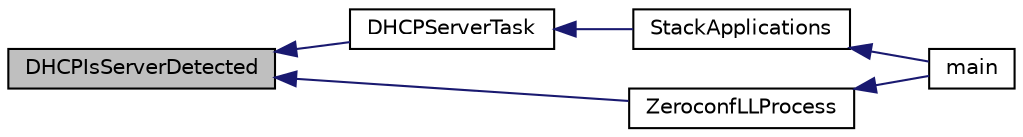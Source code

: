 digraph "DHCPIsServerDetected"
{
  edge [fontname="Helvetica",fontsize="10",labelfontname="Helvetica",labelfontsize="10"];
  node [fontname="Helvetica",fontsize="10",shape=record];
  rankdir="LR";
  Node1 [label="DHCPIsServerDetected",height=0.2,width=0.4,color="black", fillcolor="grey75", style="filled", fontcolor="black"];
  Node1 -> Node2 [dir="back",color="midnightblue",fontsize="10",style="solid"];
  Node2 [label="DHCPServerTask",height=0.2,width=0.4,color="black", fillcolor="white", style="filled",URL="$_d_h_c_ps_8c.html#a928a8299b98250ca1861582fc4016c61"];
  Node2 -> Node3 [dir="back",color="midnightblue",fontsize="10",style="solid"];
  Node3 [label="StackApplications",height=0.2,width=0.4,color="black", fillcolor="white", style="filled",URL="$_stack_tsk_8c.html#a7f8ff33bea9e052705b0a80d2dfcf399"];
  Node3 -> Node4 [dir="back",color="midnightblue",fontsize="10",style="solid"];
  Node4 [label="main",height=0.2,width=0.4,color="black", fillcolor="white", style="filled",URL="$_main_demo_8c.html#a6288eba0f8e8ad3ab1544ad731eb7667"];
  Node1 -> Node5 [dir="back",color="midnightblue",fontsize="10",style="solid"];
  Node5 [label="ZeroconfLLProcess",height=0.2,width=0.4,color="black", fillcolor="white", style="filled",URL="$_zeroconf_link_local_8c.html#a5fef6488157febb18bbb8651f4c69fa9"];
  Node5 -> Node4 [dir="back",color="midnightblue",fontsize="10",style="solid"];
}
